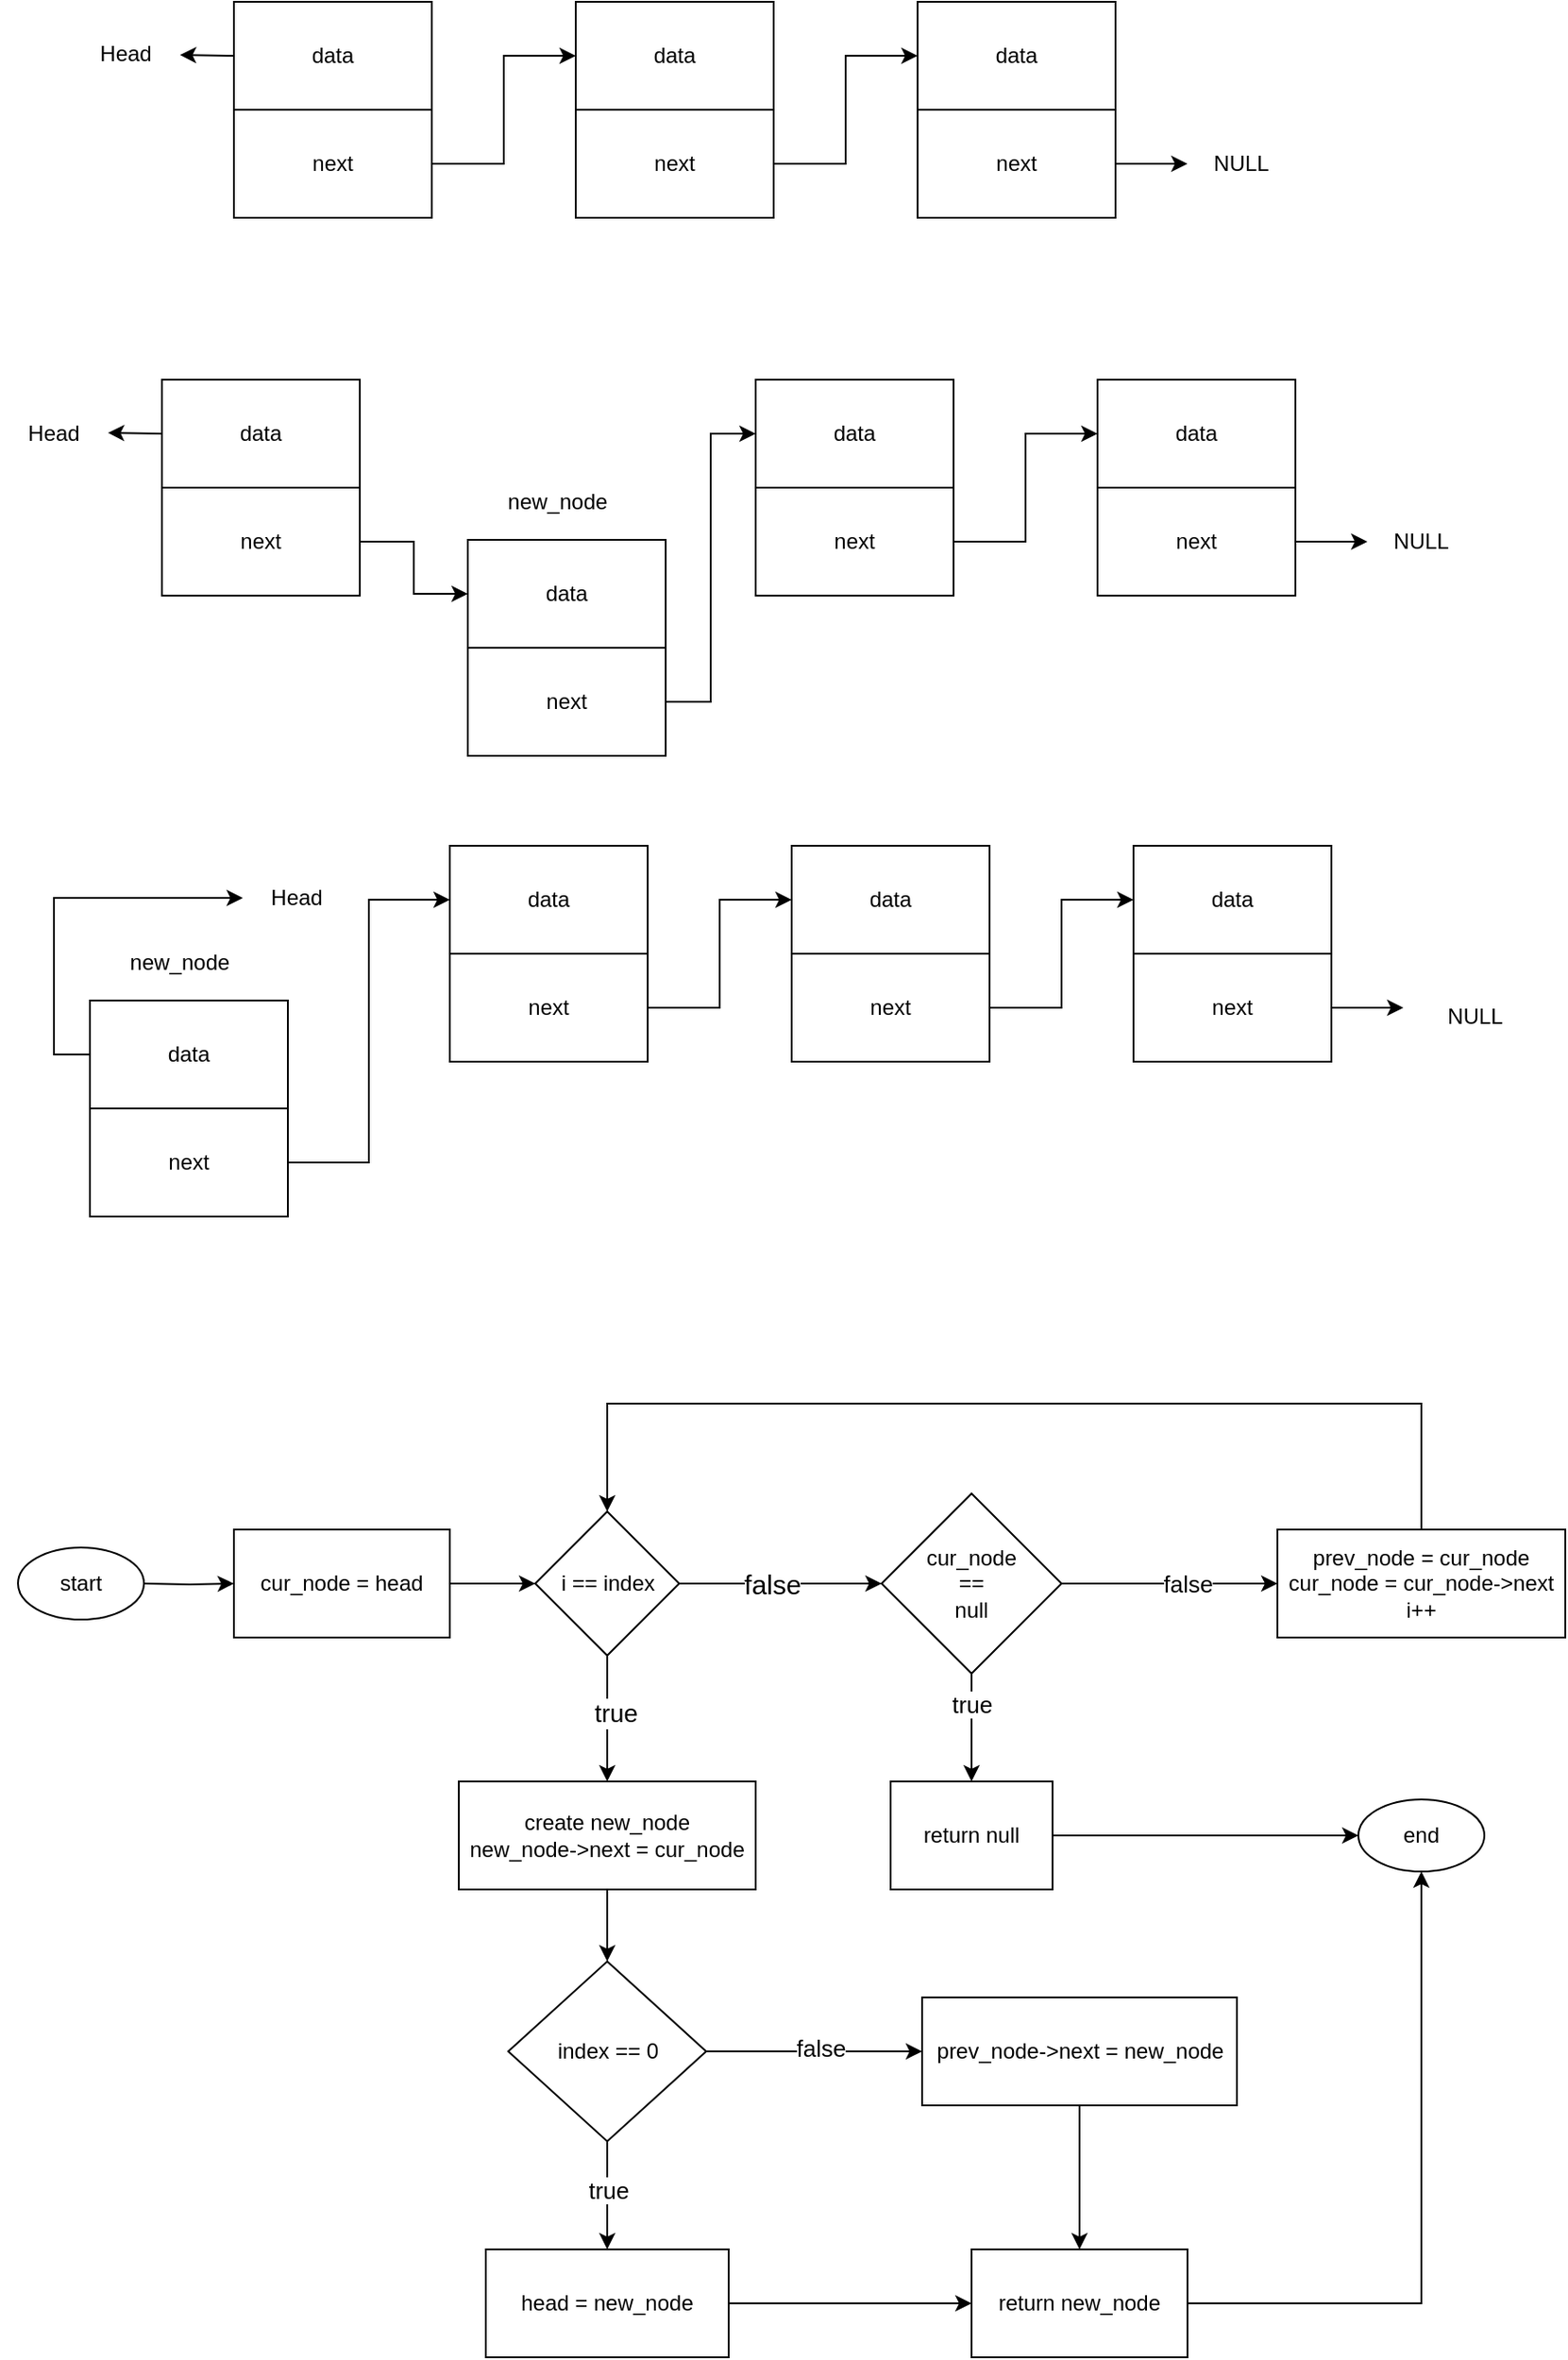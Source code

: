 <mxfile version="21.6.9" type="github">
  <diagram name="Page-1" id="9nDVL10v3f3tXqXnrMIu">
    <mxGraphModel dx="1166" dy="832" grid="1" gridSize="10" guides="1" tooltips="1" connect="1" arrows="1" fold="1" page="1" pageScale="1" pageWidth="850" pageHeight="1100" math="0" shadow="0">
      <root>
        <mxCell id="0" />
        <mxCell id="1" parent="0" />
        <mxCell id="J3NMERC4GzFrTYZFp3_S-1" style="edgeStyle=orthogonalEdgeStyle;rounded=0;orthogonalLoop=1;jettySize=auto;html=1;exitX=1;exitY=0.5;exitDx=0;exitDy=0;entryX=0;entryY=0.5;entryDx=0;entryDy=0;" edge="1" parent="1" source="J3NMERC4GzFrTYZFp3_S-2" target="J3NMERC4GzFrTYZFp3_S-21">
          <mxGeometry relative="1" as="geometry" />
        </mxCell>
        <mxCell id="J3NMERC4GzFrTYZFp3_S-2" value="next" style="rounded=0;whiteSpace=wrap;html=1;" vertex="1" parent="1">
          <mxGeometry x="100" y="291" width="110" height="60" as="geometry" />
        </mxCell>
        <mxCell id="J3NMERC4GzFrTYZFp3_S-3" value="data" style="rounded=0;whiteSpace=wrap;html=1;" vertex="1" parent="1">
          <mxGeometry x="100" y="231" width="110" height="60" as="geometry" />
        </mxCell>
        <mxCell id="J3NMERC4GzFrTYZFp3_S-4" style="edgeStyle=orthogonalEdgeStyle;rounded=0;orthogonalLoop=1;jettySize=auto;html=1;exitX=1;exitY=0.5;exitDx=0;exitDy=0;entryX=0;entryY=0.5;entryDx=0;entryDy=0;" edge="1" parent="1" source="J3NMERC4GzFrTYZFp3_S-5" target="J3NMERC4GzFrTYZFp3_S-9">
          <mxGeometry relative="1" as="geometry" />
        </mxCell>
        <mxCell id="J3NMERC4GzFrTYZFp3_S-5" value="next" style="rounded=0;whiteSpace=wrap;html=1;" vertex="1" parent="1">
          <mxGeometry x="430" y="291" width="110" height="60" as="geometry" />
        </mxCell>
        <mxCell id="J3NMERC4GzFrTYZFp3_S-6" value="data" style="rounded=0;whiteSpace=wrap;html=1;" vertex="1" parent="1">
          <mxGeometry x="430" y="231" width="110" height="60" as="geometry" />
        </mxCell>
        <mxCell id="J3NMERC4GzFrTYZFp3_S-7" style="edgeStyle=orthogonalEdgeStyle;rounded=0;orthogonalLoop=1;jettySize=auto;html=1;exitX=1;exitY=0.5;exitDx=0;exitDy=0;" edge="1" parent="1" source="J3NMERC4GzFrTYZFp3_S-8" target="J3NMERC4GzFrTYZFp3_S-10">
          <mxGeometry relative="1" as="geometry">
            <mxPoint x="800" y="321" as="targetPoint" />
          </mxGeometry>
        </mxCell>
        <mxCell id="J3NMERC4GzFrTYZFp3_S-8" value="next" style="rounded=0;whiteSpace=wrap;html=1;" vertex="1" parent="1">
          <mxGeometry x="620" y="291" width="110" height="60" as="geometry" />
        </mxCell>
        <mxCell id="J3NMERC4GzFrTYZFp3_S-9" value="data" style="rounded=0;whiteSpace=wrap;html=1;" vertex="1" parent="1">
          <mxGeometry x="620" y="231" width="110" height="60" as="geometry" />
        </mxCell>
        <mxCell id="J3NMERC4GzFrTYZFp3_S-10" value="NULL" style="text;html=1;strokeColor=none;fillColor=none;align=center;verticalAlign=middle;whiteSpace=wrap;rounded=0;" vertex="1" parent="1">
          <mxGeometry x="770" y="306" width="60" height="30" as="geometry" />
        </mxCell>
        <mxCell id="J3NMERC4GzFrTYZFp3_S-11" value="" style="endArrow=classic;html=1;rounded=0;exitX=0;exitY=0.5;exitDx=0;exitDy=0;" edge="1" parent="1" source="J3NMERC4GzFrTYZFp3_S-3">
          <mxGeometry width="50" height="50" relative="1" as="geometry">
            <mxPoint x="340" y="380" as="sourcePoint" />
            <mxPoint x="70" y="260.5" as="targetPoint" />
          </mxGeometry>
        </mxCell>
        <mxCell id="J3NMERC4GzFrTYZFp3_S-12" value="Head" style="text;html=1;strokeColor=none;fillColor=none;align=center;verticalAlign=middle;whiteSpace=wrap;rounded=0;" vertex="1" parent="1">
          <mxGeometry x="10" y="246" width="60" height="30" as="geometry" />
        </mxCell>
        <mxCell id="J3NMERC4GzFrTYZFp3_S-34" style="edgeStyle=orthogonalEdgeStyle;rounded=0;orthogonalLoop=1;jettySize=auto;html=1;exitX=1;exitY=0.5;exitDx=0;exitDy=0;entryX=0;entryY=0.5;entryDx=0;entryDy=0;" edge="1" parent="1" source="J3NMERC4GzFrTYZFp3_S-20" target="J3NMERC4GzFrTYZFp3_S-6">
          <mxGeometry relative="1" as="geometry" />
        </mxCell>
        <mxCell id="J3NMERC4GzFrTYZFp3_S-20" value="next" style="rounded=0;whiteSpace=wrap;html=1;" vertex="1" parent="1">
          <mxGeometry x="270" y="380" width="110" height="60" as="geometry" />
        </mxCell>
        <mxCell id="J3NMERC4GzFrTYZFp3_S-21" value="data" style="rounded=0;whiteSpace=wrap;html=1;" vertex="1" parent="1">
          <mxGeometry x="270" y="320" width="110" height="60" as="geometry" />
        </mxCell>
        <mxCell id="J3NMERC4GzFrTYZFp3_S-22" style="edgeStyle=orthogonalEdgeStyle;rounded=0;orthogonalLoop=1;jettySize=auto;html=1;exitX=1;exitY=0.5;exitDx=0;exitDy=0;entryX=0;entryY=0.5;entryDx=0;entryDy=0;" edge="1" parent="1" source="J3NMERC4GzFrTYZFp3_S-23" target="J3NMERC4GzFrTYZFp3_S-27">
          <mxGeometry relative="1" as="geometry" />
        </mxCell>
        <mxCell id="J3NMERC4GzFrTYZFp3_S-23" value="next" style="rounded=0;whiteSpace=wrap;html=1;" vertex="1" parent="1">
          <mxGeometry x="140" y="81" width="110" height="60" as="geometry" />
        </mxCell>
        <mxCell id="J3NMERC4GzFrTYZFp3_S-24" value="data" style="rounded=0;whiteSpace=wrap;html=1;" vertex="1" parent="1">
          <mxGeometry x="140" y="21" width="110" height="60" as="geometry" />
        </mxCell>
        <mxCell id="J3NMERC4GzFrTYZFp3_S-25" style="edgeStyle=orthogonalEdgeStyle;rounded=0;orthogonalLoop=1;jettySize=auto;html=1;exitX=1;exitY=0.5;exitDx=0;exitDy=0;entryX=0;entryY=0.5;entryDx=0;entryDy=0;" edge="1" parent="1" source="J3NMERC4GzFrTYZFp3_S-26" target="J3NMERC4GzFrTYZFp3_S-30">
          <mxGeometry relative="1" as="geometry" />
        </mxCell>
        <mxCell id="J3NMERC4GzFrTYZFp3_S-26" value="next" style="rounded=0;whiteSpace=wrap;html=1;" vertex="1" parent="1">
          <mxGeometry x="330" y="81" width="110" height="60" as="geometry" />
        </mxCell>
        <mxCell id="J3NMERC4GzFrTYZFp3_S-27" value="data" style="rounded=0;whiteSpace=wrap;html=1;" vertex="1" parent="1">
          <mxGeometry x="330" y="21" width="110" height="60" as="geometry" />
        </mxCell>
        <mxCell id="J3NMERC4GzFrTYZFp3_S-28" style="edgeStyle=orthogonalEdgeStyle;rounded=0;orthogonalLoop=1;jettySize=auto;html=1;exitX=1;exitY=0.5;exitDx=0;exitDy=0;" edge="1" parent="1" source="J3NMERC4GzFrTYZFp3_S-29" target="J3NMERC4GzFrTYZFp3_S-31">
          <mxGeometry relative="1" as="geometry">
            <mxPoint x="700" y="111" as="targetPoint" />
          </mxGeometry>
        </mxCell>
        <mxCell id="J3NMERC4GzFrTYZFp3_S-29" value="next" style="rounded=0;whiteSpace=wrap;html=1;" vertex="1" parent="1">
          <mxGeometry x="520" y="81" width="110" height="60" as="geometry" />
        </mxCell>
        <mxCell id="J3NMERC4GzFrTYZFp3_S-30" value="data" style="rounded=0;whiteSpace=wrap;html=1;" vertex="1" parent="1">
          <mxGeometry x="520" y="21" width="110" height="60" as="geometry" />
        </mxCell>
        <mxCell id="J3NMERC4GzFrTYZFp3_S-31" value="NULL" style="text;html=1;strokeColor=none;fillColor=none;align=center;verticalAlign=middle;whiteSpace=wrap;rounded=0;" vertex="1" parent="1">
          <mxGeometry x="670" y="96" width="60" height="30" as="geometry" />
        </mxCell>
        <mxCell id="J3NMERC4GzFrTYZFp3_S-32" value="" style="endArrow=classic;html=1;rounded=0;exitX=0;exitY=0.5;exitDx=0;exitDy=0;" edge="1" parent="1" source="J3NMERC4GzFrTYZFp3_S-24" target="J3NMERC4GzFrTYZFp3_S-33">
          <mxGeometry width="50" height="50" relative="1" as="geometry">
            <mxPoint x="380" y="170" as="sourcePoint" />
            <mxPoint x="80" y="50" as="targetPoint" />
          </mxGeometry>
        </mxCell>
        <mxCell id="J3NMERC4GzFrTYZFp3_S-33" value="Head" style="text;html=1;strokeColor=none;fillColor=none;align=center;verticalAlign=middle;whiteSpace=wrap;rounded=0;" vertex="1" parent="1">
          <mxGeometry x="50" y="35" width="60" height="30" as="geometry" />
        </mxCell>
        <mxCell id="J3NMERC4GzFrTYZFp3_S-35" value="new_node" style="text;html=1;strokeColor=none;fillColor=none;align=center;verticalAlign=middle;whiteSpace=wrap;rounded=0;" vertex="1" parent="1">
          <mxGeometry x="290" y="284" width="60" height="30" as="geometry" />
        </mxCell>
        <mxCell id="J3NMERC4GzFrTYZFp3_S-68" style="edgeStyle=orthogonalEdgeStyle;rounded=0;orthogonalLoop=1;jettySize=auto;html=1;exitX=1;exitY=0.5;exitDx=0;exitDy=0;entryX=0;entryY=0.5;entryDx=0;entryDy=0;" edge="1" parent="1" source="J3NMERC4GzFrTYZFp3_S-69" target="J3NMERC4GzFrTYZFp3_S-73">
          <mxGeometry relative="1" as="geometry" />
        </mxCell>
        <mxCell id="J3NMERC4GzFrTYZFp3_S-69" value="next" style="rounded=0;whiteSpace=wrap;html=1;" vertex="1" parent="1">
          <mxGeometry x="260" y="550" width="110" height="60" as="geometry" />
        </mxCell>
        <mxCell id="J3NMERC4GzFrTYZFp3_S-70" value="data" style="rounded=0;whiteSpace=wrap;html=1;" vertex="1" parent="1">
          <mxGeometry x="260" y="490" width="110" height="60" as="geometry" />
        </mxCell>
        <mxCell id="J3NMERC4GzFrTYZFp3_S-71" style="edgeStyle=orthogonalEdgeStyle;rounded=0;orthogonalLoop=1;jettySize=auto;html=1;exitX=1;exitY=0.5;exitDx=0;exitDy=0;entryX=0;entryY=0.5;entryDx=0;entryDy=0;" edge="1" parent="1" source="J3NMERC4GzFrTYZFp3_S-72" target="J3NMERC4GzFrTYZFp3_S-76">
          <mxGeometry relative="1" as="geometry" />
        </mxCell>
        <mxCell id="J3NMERC4GzFrTYZFp3_S-72" value="next" style="rounded=0;whiteSpace=wrap;html=1;" vertex="1" parent="1">
          <mxGeometry x="450" y="550" width="110" height="60" as="geometry" />
        </mxCell>
        <mxCell id="J3NMERC4GzFrTYZFp3_S-73" value="data" style="rounded=0;whiteSpace=wrap;html=1;" vertex="1" parent="1">
          <mxGeometry x="450" y="490" width="110" height="60" as="geometry" />
        </mxCell>
        <mxCell id="J3NMERC4GzFrTYZFp3_S-74" style="edgeStyle=orthogonalEdgeStyle;rounded=0;orthogonalLoop=1;jettySize=auto;html=1;exitX=1;exitY=0.5;exitDx=0;exitDy=0;" edge="1" parent="1" source="J3NMERC4GzFrTYZFp3_S-75">
          <mxGeometry relative="1" as="geometry">
            <mxPoint x="790" y="580" as="targetPoint" />
          </mxGeometry>
        </mxCell>
        <mxCell id="J3NMERC4GzFrTYZFp3_S-75" value="next" style="rounded=0;whiteSpace=wrap;html=1;" vertex="1" parent="1">
          <mxGeometry x="640" y="550" width="110" height="60" as="geometry" />
        </mxCell>
        <mxCell id="J3NMERC4GzFrTYZFp3_S-76" value="data" style="rounded=0;whiteSpace=wrap;html=1;" vertex="1" parent="1">
          <mxGeometry x="640" y="490" width="110" height="60" as="geometry" />
        </mxCell>
        <mxCell id="J3NMERC4GzFrTYZFp3_S-77" value="NULL" style="text;html=1;strokeColor=none;fillColor=none;align=center;verticalAlign=middle;whiteSpace=wrap;rounded=0;" vertex="1" parent="1">
          <mxGeometry x="800" y="570" width="60" height="30" as="geometry" />
        </mxCell>
        <mxCell id="J3NMERC4GzFrTYZFp3_S-79" value="Head" style="text;html=1;strokeColor=none;fillColor=none;align=center;verticalAlign=middle;whiteSpace=wrap;rounded=0;" vertex="1" parent="1">
          <mxGeometry x="145" y="504" width="60" height="30" as="geometry" />
        </mxCell>
        <mxCell id="J3NMERC4GzFrTYZFp3_S-83" style="edgeStyle=orthogonalEdgeStyle;rounded=0;orthogonalLoop=1;jettySize=auto;html=1;exitX=1;exitY=0.5;exitDx=0;exitDy=0;entryX=0;entryY=0.5;entryDx=0;entryDy=0;" edge="1" parent="1" source="J3NMERC4GzFrTYZFp3_S-80" target="J3NMERC4GzFrTYZFp3_S-70">
          <mxGeometry relative="1" as="geometry">
            <mxPoint x="250" y="665.571" as="targetPoint" />
          </mxGeometry>
        </mxCell>
        <mxCell id="J3NMERC4GzFrTYZFp3_S-80" value="next" style="rounded=0;whiteSpace=wrap;html=1;" vertex="1" parent="1">
          <mxGeometry x="60" y="636" width="110" height="60" as="geometry" />
        </mxCell>
        <mxCell id="J3NMERC4GzFrTYZFp3_S-84" style="edgeStyle=orthogonalEdgeStyle;rounded=0;orthogonalLoop=1;jettySize=auto;html=1;exitX=0;exitY=0.5;exitDx=0;exitDy=0;entryX=0;entryY=0.5;entryDx=0;entryDy=0;" edge="1" parent="1" source="J3NMERC4GzFrTYZFp3_S-81" target="J3NMERC4GzFrTYZFp3_S-79">
          <mxGeometry relative="1" as="geometry" />
        </mxCell>
        <mxCell id="J3NMERC4GzFrTYZFp3_S-81" value="data" style="rounded=0;whiteSpace=wrap;html=1;" vertex="1" parent="1">
          <mxGeometry x="60" y="576" width="110" height="60" as="geometry" />
        </mxCell>
        <mxCell id="J3NMERC4GzFrTYZFp3_S-82" value="new_node" style="text;html=1;strokeColor=none;fillColor=none;align=center;verticalAlign=middle;whiteSpace=wrap;rounded=0;" vertex="1" parent="1">
          <mxGeometry x="80" y="540" width="60" height="30" as="geometry" />
        </mxCell>
        <mxCell id="J3NMERC4GzFrTYZFp3_S-111" style="edgeStyle=orthogonalEdgeStyle;rounded=0;orthogonalLoop=1;jettySize=auto;html=1;exitX=1;exitY=0.5;exitDx=0;exitDy=0;entryX=0;entryY=0.5;entryDx=0;entryDy=0;" edge="1" parent="1" target="J3NMERC4GzFrTYZFp3_S-102">
          <mxGeometry relative="1" as="geometry">
            <mxPoint x="90.0" y="900" as="sourcePoint" />
          </mxGeometry>
        </mxCell>
        <mxCell id="J3NMERC4GzFrTYZFp3_S-101" value="start" style="ellipse;whiteSpace=wrap;html=1;" vertex="1" parent="1">
          <mxGeometry x="20" y="880" width="70" height="40" as="geometry" />
        </mxCell>
        <mxCell id="J3NMERC4GzFrTYZFp3_S-112" style="edgeStyle=orthogonalEdgeStyle;rounded=0;orthogonalLoop=1;jettySize=auto;html=1;exitX=1;exitY=0.5;exitDx=0;exitDy=0;entryX=0;entryY=0.5;entryDx=0;entryDy=0;" edge="1" parent="1" source="J3NMERC4GzFrTYZFp3_S-102" target="J3NMERC4GzFrTYZFp3_S-103">
          <mxGeometry relative="1" as="geometry" />
        </mxCell>
        <mxCell id="J3NMERC4GzFrTYZFp3_S-102" value="cur_node = head" style="rounded=0;whiteSpace=wrap;html=1;" vertex="1" parent="1">
          <mxGeometry x="140" y="870" width="120" height="60" as="geometry" />
        </mxCell>
        <mxCell id="J3NMERC4GzFrTYZFp3_S-113" style="edgeStyle=orthogonalEdgeStyle;rounded=0;orthogonalLoop=1;jettySize=auto;html=1;exitX=1;exitY=0.5;exitDx=0;exitDy=0;entryX=0;entryY=0.5;entryDx=0;entryDy=0;" edge="1" parent="1" source="J3NMERC4GzFrTYZFp3_S-103" target="J3NMERC4GzFrTYZFp3_S-106">
          <mxGeometry relative="1" as="geometry" />
        </mxCell>
        <mxCell id="J3NMERC4GzFrTYZFp3_S-131" value="&lt;font style=&quot;font-size: 15px;&quot;&gt;false&lt;/font&gt;" style="edgeLabel;html=1;align=center;verticalAlign=middle;resizable=0;points=[];" vertex="1" connectable="0" parent="J3NMERC4GzFrTYZFp3_S-113">
          <mxGeometry x="-0.113" relative="1" as="geometry">
            <mxPoint x="1" as="offset" />
          </mxGeometry>
        </mxCell>
        <mxCell id="J3NMERC4GzFrTYZFp3_S-115" style="edgeStyle=orthogonalEdgeStyle;rounded=0;orthogonalLoop=1;jettySize=auto;html=1;exitX=0.5;exitY=1;exitDx=0;exitDy=0;entryX=0.5;entryY=0;entryDx=0;entryDy=0;" edge="1" parent="1" source="J3NMERC4GzFrTYZFp3_S-103" target="J3NMERC4GzFrTYZFp3_S-104">
          <mxGeometry relative="1" as="geometry" />
        </mxCell>
        <mxCell id="J3NMERC4GzFrTYZFp3_S-132" value="&lt;font style=&quot;font-size: 14px;&quot;&gt;true&lt;/font&gt;" style="edgeLabel;html=1;align=center;verticalAlign=middle;resizable=0;points=[];" vertex="1" connectable="0" parent="J3NMERC4GzFrTYZFp3_S-115">
          <mxGeometry x="-0.094" y="4" relative="1" as="geometry">
            <mxPoint as="offset" />
          </mxGeometry>
        </mxCell>
        <mxCell id="J3NMERC4GzFrTYZFp3_S-103" value="i == index" style="rhombus;whiteSpace=wrap;html=1;" vertex="1" parent="1">
          <mxGeometry x="307.5" y="860" width="80" height="80" as="geometry" />
        </mxCell>
        <mxCell id="J3NMERC4GzFrTYZFp3_S-116" style="edgeStyle=orthogonalEdgeStyle;rounded=0;orthogonalLoop=1;jettySize=auto;html=1;exitX=0.5;exitY=1;exitDx=0;exitDy=0;entryX=0.5;entryY=0;entryDx=0;entryDy=0;" edge="1" parent="1" source="J3NMERC4GzFrTYZFp3_S-104" target="J3NMERC4GzFrTYZFp3_S-107">
          <mxGeometry relative="1" as="geometry" />
        </mxCell>
        <mxCell id="J3NMERC4GzFrTYZFp3_S-104" value="create new_node&lt;br&gt;new_node-&amp;gt;next = cur_node" style="rounded=0;whiteSpace=wrap;html=1;" vertex="1" parent="1">
          <mxGeometry x="265" y="1010" width="165" height="60" as="geometry" />
        </mxCell>
        <mxCell id="J3NMERC4GzFrTYZFp3_S-143" style="edgeStyle=orthogonalEdgeStyle;rounded=0;orthogonalLoop=1;jettySize=auto;html=1;exitX=1;exitY=0.5;exitDx=0;exitDy=0;entryX=0;entryY=0.5;entryDx=0;entryDy=0;" edge="1" parent="1" source="J3NMERC4GzFrTYZFp3_S-105" target="J3NMERC4GzFrTYZFp3_S-125">
          <mxGeometry relative="1" as="geometry" />
        </mxCell>
        <mxCell id="J3NMERC4GzFrTYZFp3_S-105" value="return null" style="rounded=0;whiteSpace=wrap;html=1;" vertex="1" parent="1">
          <mxGeometry x="505" y="1010" width="90" height="60" as="geometry" />
        </mxCell>
        <mxCell id="J3NMERC4GzFrTYZFp3_S-114" style="edgeStyle=orthogonalEdgeStyle;rounded=0;orthogonalLoop=1;jettySize=auto;html=1;exitX=1;exitY=0.5;exitDx=0;exitDy=0;entryX=0;entryY=0.5;entryDx=0;entryDy=0;" edge="1" parent="1" source="J3NMERC4GzFrTYZFp3_S-106" target="J3NMERC4GzFrTYZFp3_S-110">
          <mxGeometry relative="1" as="geometry">
            <Array as="points">
              <mxPoint x="670" y="900" />
              <mxPoint x="670" y="900" />
            </Array>
          </mxGeometry>
        </mxCell>
        <mxCell id="J3NMERC4GzFrTYZFp3_S-140" value="&lt;font style=&quot;font-size: 13px;&quot;&gt;false&lt;/font&gt;" style="edgeLabel;html=1;align=center;verticalAlign=middle;resizable=0;points=[];" vertex="1" connectable="0" parent="J3NMERC4GzFrTYZFp3_S-114">
          <mxGeometry x="0.164" y="-4" relative="1" as="geometry">
            <mxPoint y="-4" as="offset" />
          </mxGeometry>
        </mxCell>
        <mxCell id="J3NMERC4GzFrTYZFp3_S-122" value="" style="edgeStyle=orthogonalEdgeStyle;rounded=0;orthogonalLoop=1;jettySize=auto;html=1;" edge="1" parent="1" source="J3NMERC4GzFrTYZFp3_S-106" target="J3NMERC4GzFrTYZFp3_S-105">
          <mxGeometry relative="1" as="geometry" />
        </mxCell>
        <mxCell id="J3NMERC4GzFrTYZFp3_S-133" value="&lt;font style=&quot;font-size: 13px;&quot;&gt;true&lt;/font&gt;" style="edgeLabel;html=1;align=center;verticalAlign=middle;resizable=0;points=[];" vertex="1" connectable="0" parent="J3NMERC4GzFrTYZFp3_S-122">
          <mxGeometry x="-0.44" y="3" relative="1" as="geometry">
            <mxPoint x="-3" as="offset" />
          </mxGeometry>
        </mxCell>
        <mxCell id="J3NMERC4GzFrTYZFp3_S-106" value="cur_node&lt;br&gt;==&lt;br&gt;null" style="rhombus;whiteSpace=wrap;html=1;" vertex="1" parent="1">
          <mxGeometry x="500" y="850" width="100" height="100" as="geometry" />
        </mxCell>
        <mxCell id="J3NMERC4GzFrTYZFp3_S-117" style="edgeStyle=orthogonalEdgeStyle;rounded=0;orthogonalLoop=1;jettySize=auto;html=1;exitX=0.5;exitY=1;exitDx=0;exitDy=0;entryX=0.5;entryY=0;entryDx=0;entryDy=0;" edge="1" parent="1" source="J3NMERC4GzFrTYZFp3_S-107" target="J3NMERC4GzFrTYZFp3_S-108">
          <mxGeometry relative="1" as="geometry" />
        </mxCell>
        <mxCell id="J3NMERC4GzFrTYZFp3_S-136" value="&lt;font style=&quot;font-size: 13px;&quot;&gt;true&lt;/font&gt;" style="edgeLabel;html=1;align=center;verticalAlign=middle;resizable=0;points=[];" vertex="1" connectable="0" parent="J3NMERC4GzFrTYZFp3_S-117">
          <mxGeometry x="-0.1" relative="1" as="geometry">
            <mxPoint as="offset" />
          </mxGeometry>
        </mxCell>
        <mxCell id="J3NMERC4GzFrTYZFp3_S-120" style="edgeStyle=orthogonalEdgeStyle;rounded=0;orthogonalLoop=1;jettySize=auto;html=1;exitX=1;exitY=0.5;exitDx=0;exitDy=0;" edge="1" parent="1" source="J3NMERC4GzFrTYZFp3_S-107" target="J3NMERC4GzFrTYZFp3_S-109">
          <mxGeometry relative="1" as="geometry" />
        </mxCell>
        <mxCell id="J3NMERC4GzFrTYZFp3_S-138" value="&lt;font style=&quot;font-size: 13px;&quot;&gt;false&lt;/font&gt;" style="edgeLabel;html=1;align=center;verticalAlign=middle;resizable=0;points=[];" vertex="1" connectable="0" parent="J3NMERC4GzFrTYZFp3_S-120">
          <mxGeometry x="0.058" y="2" relative="1" as="geometry">
            <mxPoint as="offset" />
          </mxGeometry>
        </mxCell>
        <mxCell id="J3NMERC4GzFrTYZFp3_S-107" value="index == 0" style="rhombus;whiteSpace=wrap;html=1;" vertex="1" parent="1">
          <mxGeometry x="292.5" y="1110" width="110" height="100" as="geometry" />
        </mxCell>
        <mxCell id="J3NMERC4GzFrTYZFp3_S-146" value="" style="edgeStyle=orthogonalEdgeStyle;rounded=0;orthogonalLoop=1;jettySize=auto;html=1;" edge="1" parent="1" source="J3NMERC4GzFrTYZFp3_S-108" target="J3NMERC4GzFrTYZFp3_S-145">
          <mxGeometry relative="1" as="geometry" />
        </mxCell>
        <mxCell id="J3NMERC4GzFrTYZFp3_S-108" value="head = new_node" style="rounded=0;whiteSpace=wrap;html=1;" vertex="1" parent="1">
          <mxGeometry x="280" y="1270" width="135" height="60" as="geometry" />
        </mxCell>
        <mxCell id="J3NMERC4GzFrTYZFp3_S-147" value="" style="edgeStyle=orthogonalEdgeStyle;rounded=0;orthogonalLoop=1;jettySize=auto;html=1;" edge="1" parent="1" source="J3NMERC4GzFrTYZFp3_S-109" target="J3NMERC4GzFrTYZFp3_S-145">
          <mxGeometry relative="1" as="geometry" />
        </mxCell>
        <mxCell id="J3NMERC4GzFrTYZFp3_S-109" value="prev_node-&amp;gt;next = new_node" style="rounded=0;whiteSpace=wrap;html=1;" vertex="1" parent="1">
          <mxGeometry x="522.5" y="1130" width="175" height="60" as="geometry" />
        </mxCell>
        <mxCell id="J3NMERC4GzFrTYZFp3_S-135" style="edgeStyle=orthogonalEdgeStyle;rounded=0;orthogonalLoop=1;jettySize=auto;html=1;exitX=0.5;exitY=0;exitDx=0;exitDy=0;entryX=0.5;entryY=0;entryDx=0;entryDy=0;" edge="1" parent="1" source="J3NMERC4GzFrTYZFp3_S-110" target="J3NMERC4GzFrTYZFp3_S-103">
          <mxGeometry relative="1" as="geometry">
            <Array as="points">
              <mxPoint x="800" y="800" />
              <mxPoint x="348" y="800" />
            </Array>
          </mxGeometry>
        </mxCell>
        <mxCell id="J3NMERC4GzFrTYZFp3_S-110" value="prev_node = cur_node&lt;br&gt;cur_node = cur_node-&amp;gt;next&lt;br&gt;i++" style="rounded=0;whiteSpace=wrap;html=1;" vertex="1" parent="1">
          <mxGeometry x="720" y="870" width="160" height="60" as="geometry" />
        </mxCell>
        <mxCell id="J3NMERC4GzFrTYZFp3_S-125" value="end" style="ellipse;whiteSpace=wrap;html=1;" vertex="1" parent="1">
          <mxGeometry x="765" y="1020" width="70" height="40" as="geometry" />
        </mxCell>
        <mxCell id="J3NMERC4GzFrTYZFp3_S-148" style="edgeStyle=orthogonalEdgeStyle;rounded=0;orthogonalLoop=1;jettySize=auto;html=1;exitX=1;exitY=0.5;exitDx=0;exitDy=0;entryX=0.5;entryY=1;entryDx=0;entryDy=0;" edge="1" parent="1" source="J3NMERC4GzFrTYZFp3_S-145" target="J3NMERC4GzFrTYZFp3_S-125">
          <mxGeometry relative="1" as="geometry" />
        </mxCell>
        <mxCell id="J3NMERC4GzFrTYZFp3_S-145" value="return new_node" style="whiteSpace=wrap;html=1;rounded=0;" vertex="1" parent="1">
          <mxGeometry x="550" y="1270" width="120" height="60" as="geometry" />
        </mxCell>
      </root>
    </mxGraphModel>
  </diagram>
</mxfile>
